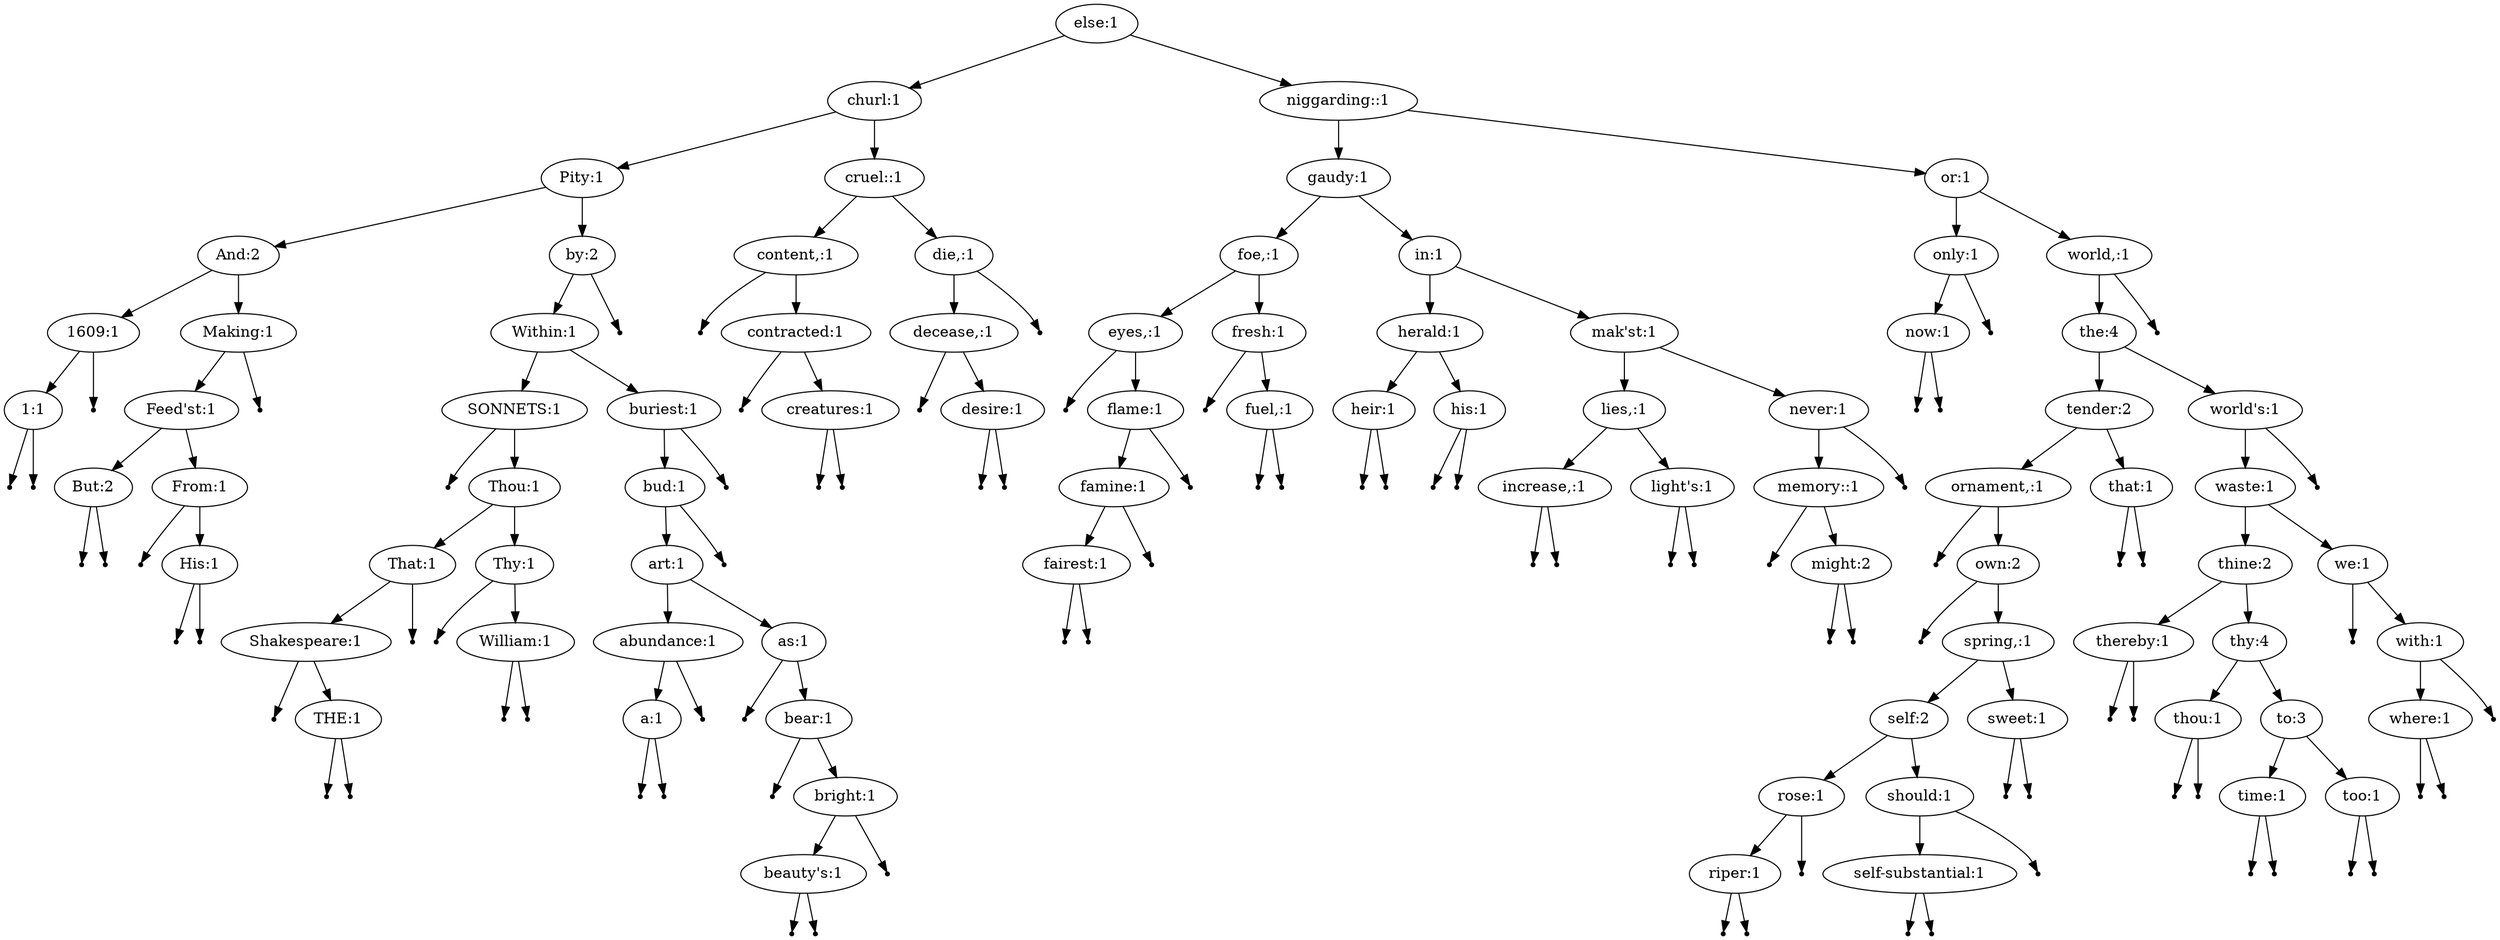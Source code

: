 digraph {
"1"[label="else:1"];
"2"[label="churl:1"];
"3"[label="Pity:1"];
"4"[label="And:2"];
"5"[label="1609:1"];
"6"[label="1:1"];
"7" [shape=point];
"8" [shape=point];
"6" -> "7";
"6" -> "8";
"9" [shape=point];
"5" -> "6";
"5" -> "9";
"10"[label="Making:1"];
"11"[label="Feed'st:1"];
"12"[label="But:2"];
"13" [shape=point];
"14" [shape=point];
"12" -> "13";
"12" -> "14";
"15"[label="From:1"];
"16" [shape=point];
"17"[label="His:1"];
"18" [shape=point];
"19" [shape=point];
"17" -> "18";
"17" -> "19";
"15" -> "16";
"15" -> "17";
"11" -> "12";
"11" -> "15";
"20" [shape=point];
"10" -> "11";
"10" -> "20";
"4" -> "5";
"4" -> "10";
"21"[label="by:2"];
"22"[label="Within:1"];
"23"[label="SONNETS:1"];
"24" [shape=point];
"25"[label="Thou:1"];
"26"[label="That:1"];
"27"[label="Shakespeare:1"];
"28" [shape=point];
"29"[label="THE:1"];
"30" [shape=point];
"31" [shape=point];
"29" -> "30";
"29" -> "31";
"27" -> "28";
"27" -> "29";
"32" [shape=point];
"26" -> "27";
"26" -> "32";
"33"[label="Thy:1"];
"34" [shape=point];
"35"[label="William:1"];
"36" [shape=point];
"37" [shape=point];
"35" -> "36";
"35" -> "37";
"33" -> "34";
"33" -> "35";
"25" -> "26";
"25" -> "33";
"23" -> "24";
"23" -> "25";
"38"[label="buriest:1"];
"39"[label="bud:1"];
"40"[label="art:1"];
"41"[label="abundance:1"];
"42"[label="a:1"];
"43" [shape=point];
"44" [shape=point];
"42" -> "43";
"42" -> "44";
"45" [shape=point];
"41" -> "42";
"41" -> "45";
"46"[label="as:1"];
"47" [shape=point];
"48"[label="bear:1"];
"49" [shape=point];
"50"[label="bright:1"];
"51"[label="beauty's:1"];
"52" [shape=point];
"53" [shape=point];
"51" -> "52";
"51" -> "53";
"54" [shape=point];
"50" -> "51";
"50" -> "54";
"48" -> "49";
"48" -> "50";
"46" -> "47";
"46" -> "48";
"40" -> "41";
"40" -> "46";
"55" [shape=point];
"39" -> "40";
"39" -> "55";
"56" [shape=point];
"38" -> "39";
"38" -> "56";
"22" -> "23";
"22" -> "38";
"57" [shape=point];
"21" -> "22";
"21" -> "57";
"3" -> "4";
"3" -> "21";
"58"[label="cruel::1"];
"59"[label="content,:1"];
"60" [shape=point];
"61"[label="contracted:1"];
"62" [shape=point];
"63"[label="creatures:1"];
"64" [shape=point];
"65" [shape=point];
"63" -> "64";
"63" -> "65";
"61" -> "62";
"61" -> "63";
"59" -> "60";
"59" -> "61";
"66"[label="die,:1"];
"67"[label="decease,:1"];
"68" [shape=point];
"69"[label="desire:1"];
"70" [shape=point];
"71" [shape=point];
"69" -> "70";
"69" -> "71";
"67" -> "68";
"67" -> "69";
"72" [shape=point];
"66" -> "67";
"66" -> "72";
"58" -> "59";
"58" -> "66";
"2" -> "3";
"2" -> "58";
"73"[label="niggarding::1"];
"74"[label="gaudy:1"];
"75"[label="foe,:1"];
"76"[label="eyes,:1"];
"77" [shape=point];
"78"[label="flame:1"];
"79"[label="famine:1"];
"80"[label="fairest:1"];
"81" [shape=point];
"82" [shape=point];
"80" -> "81";
"80" -> "82";
"83" [shape=point];
"79" -> "80";
"79" -> "83";
"84" [shape=point];
"78" -> "79";
"78" -> "84";
"76" -> "77";
"76" -> "78";
"85"[label="fresh:1"];
"86" [shape=point];
"87"[label="fuel,:1"];
"88" [shape=point];
"89" [shape=point];
"87" -> "88";
"87" -> "89";
"85" -> "86";
"85" -> "87";
"75" -> "76";
"75" -> "85";
"90"[label="in:1"];
"91"[label="herald:1"];
"92"[label="heir:1"];
"93" [shape=point];
"94" [shape=point];
"92" -> "93";
"92" -> "94";
"95"[label="his:1"];
"96" [shape=point];
"97" [shape=point];
"95" -> "96";
"95" -> "97";
"91" -> "92";
"91" -> "95";
"98"[label="mak'st:1"];
"99"[label="lies,:1"];
"100"[label="increase,:1"];
"101" [shape=point];
"102" [shape=point];
"100" -> "101";
"100" -> "102";
"103"[label="light's:1"];
"104" [shape=point];
"105" [shape=point];
"103" -> "104";
"103" -> "105";
"99" -> "100";
"99" -> "103";
"106"[label="never:1"];
"107"[label="memory::1"];
"108" [shape=point];
"109"[label="might:2"];
"110" [shape=point];
"111" [shape=point];
"109" -> "110";
"109" -> "111";
"107" -> "108";
"107" -> "109";
"112" [shape=point];
"106" -> "107";
"106" -> "112";
"98" -> "99";
"98" -> "106";
"90" -> "91";
"90" -> "98";
"74" -> "75";
"74" -> "90";
"113"[label="or:1"];
"114"[label="only:1"];
"115"[label="now:1"];
"116" [shape=point];
"117" [shape=point];
"115" -> "116";
"115" -> "117";
"118" [shape=point];
"114" -> "115";
"114" -> "118";
"119"[label="world,:1"];
"120"[label="the:4"];
"121"[label="tender:2"];
"122"[label="ornament,:1"];
"123" [shape=point];
"124"[label="own:2"];
"125" [shape=point];
"126"[label="spring,:1"];
"127"[label="self:2"];
"128"[label="rose:1"];
"129"[label="riper:1"];
"130" [shape=point];
"131" [shape=point];
"129" -> "130";
"129" -> "131";
"132" [shape=point];
"128" -> "129";
"128" -> "132";
"133"[label="should:1"];
"134"[label="self-substantial:1"];
"135" [shape=point];
"136" [shape=point];
"134" -> "135";
"134" -> "136";
"137" [shape=point];
"133" -> "134";
"133" -> "137";
"127" -> "128";
"127" -> "133";
"138"[label="sweet:1"];
"139" [shape=point];
"140" [shape=point];
"138" -> "139";
"138" -> "140";
"126" -> "127";
"126" -> "138";
"124" -> "125";
"124" -> "126";
"122" -> "123";
"122" -> "124";
"141"[label="that:1"];
"142" [shape=point];
"143" [shape=point];
"141" -> "142";
"141" -> "143";
"121" -> "122";
"121" -> "141";
"144"[label="world's:1"];
"145"[label="waste:1"];
"146"[label="thine:2"];
"147"[label="thereby:1"];
"148" [shape=point];
"149" [shape=point];
"147" -> "148";
"147" -> "149";
"150"[label="thy:4"];
"151"[label="thou:1"];
"152" [shape=point];
"153" [shape=point];
"151" -> "152";
"151" -> "153";
"154"[label="to:3"];
"155"[label="time:1"];
"156" [shape=point];
"157" [shape=point];
"155" -> "156";
"155" -> "157";
"158"[label="too:1"];
"159" [shape=point];
"160" [shape=point];
"158" -> "159";
"158" -> "160";
"154" -> "155";
"154" -> "158";
"150" -> "151";
"150" -> "154";
"146" -> "147";
"146" -> "150";
"161"[label="we:1"];
"162" [shape=point];
"163"[label="with:1"];
"164"[label="where:1"];
"165" [shape=point];
"166" [shape=point];
"164" -> "165";
"164" -> "166";
"167" [shape=point];
"163" -> "164";
"163" -> "167";
"161" -> "162";
"161" -> "163";
"145" -> "146";
"145" -> "161";
"168" [shape=point];
"144" -> "145";
"144" -> "168";
"120" -> "121";
"120" -> "144";
"169" [shape=point];
"119" -> "120";
"119" -> "169";
"113" -> "114";
"113" -> "119";
"73" -> "74";
"73" -> "113";
"1" -> "2";
"1" -> "73";
}